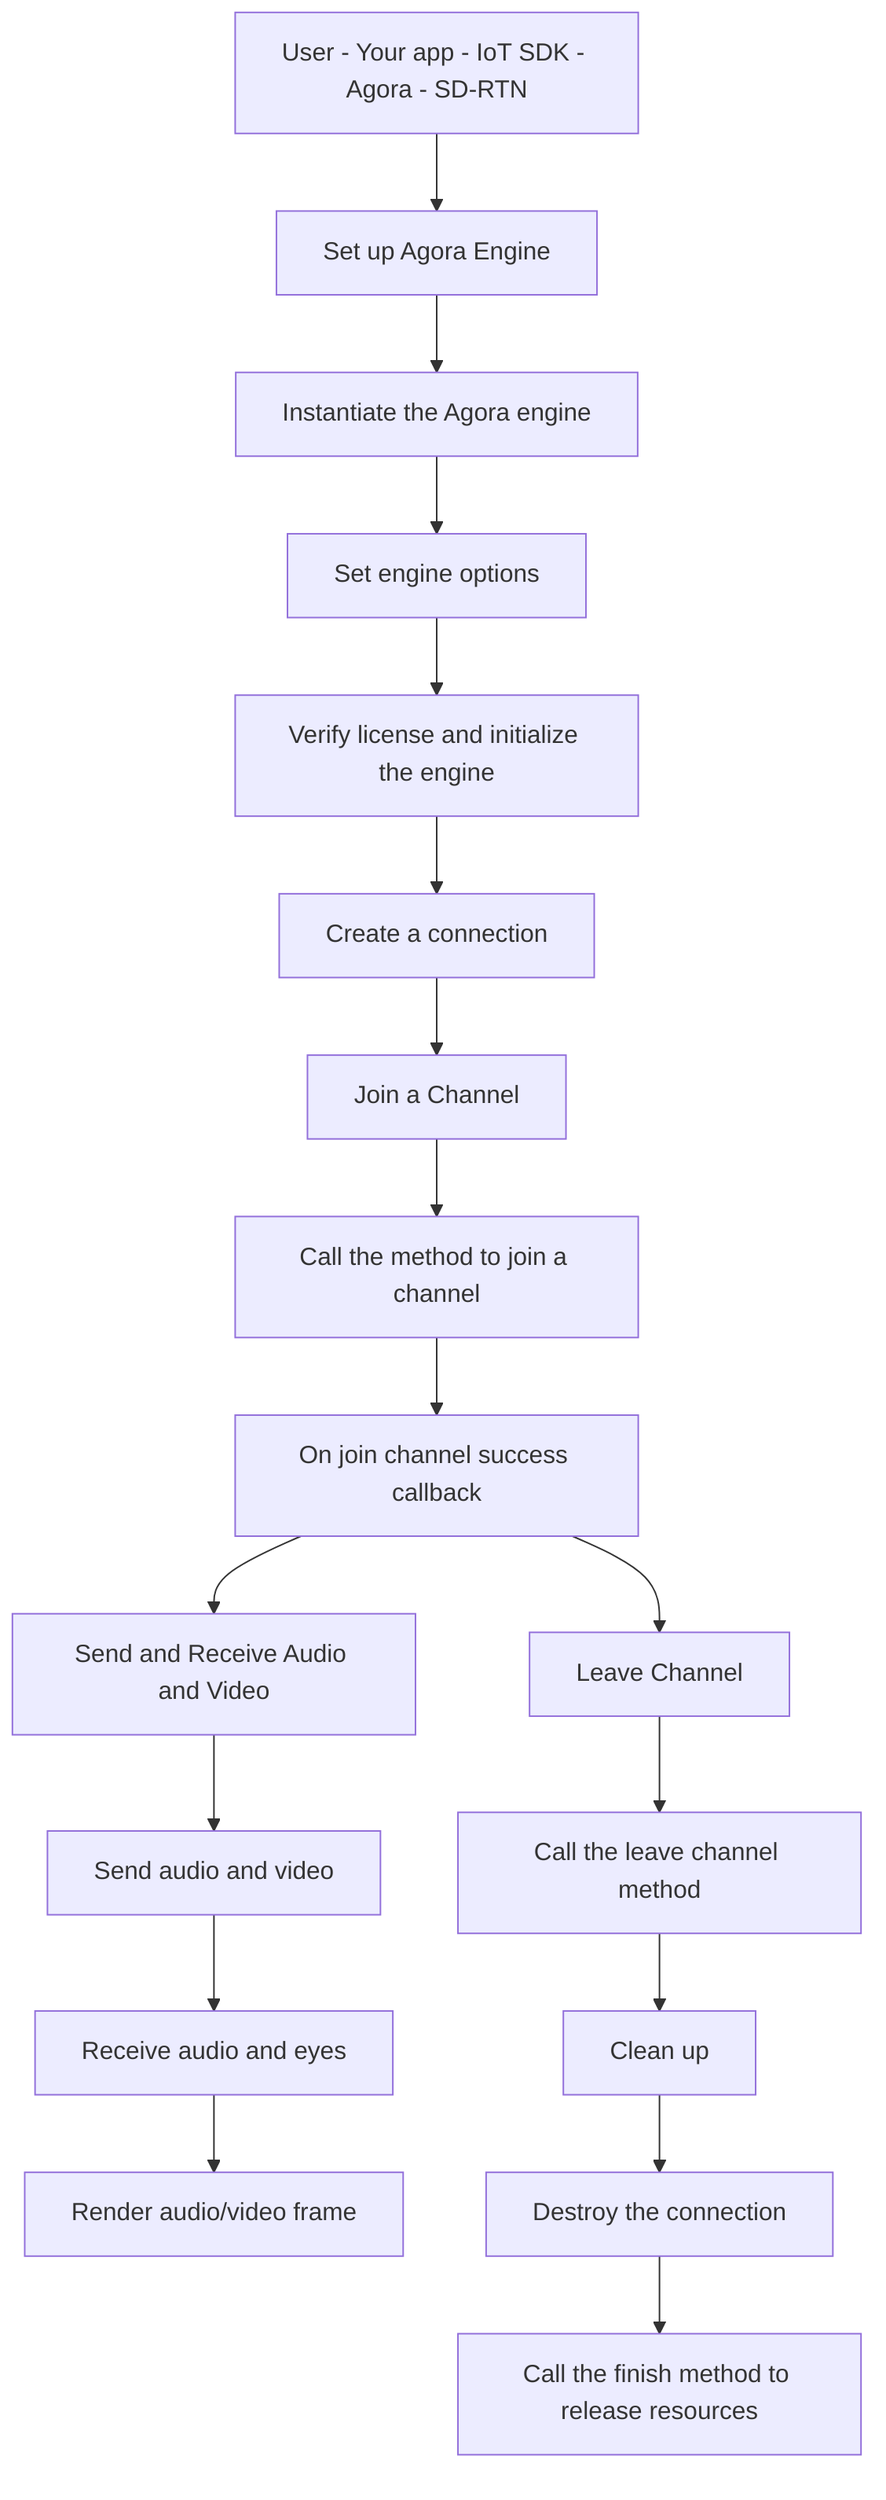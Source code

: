flowchart TD
    A[User - Your app - IoT SDK - Agora - SD-RTN] --> B[Set up Agora Engine]
    B --> C1[Instantiate the Agora engine]
    C1 --> C2[Set engine options]
    C2 --> C3[Verify license and initialize the engine]
    C3 --> C4[Create a connection]
    C4 --> D[Join a Channel]
    D --> E[Call the method to join a channel]
    E --> F[On join channel success callback]
    F --> G[Send and Receive Audio and Video]
    G --> H[Send audio and video]
    H --> I[Receive audio and eyes]
    I --> J[Render audio/video frame]
    F --> K[Leave Channel]
    K --> L[Call the leave channel method]
    L --> M[Clean up]
    M --> N[Destroy the connection]
    N --> O[Call the finish method to release resources]